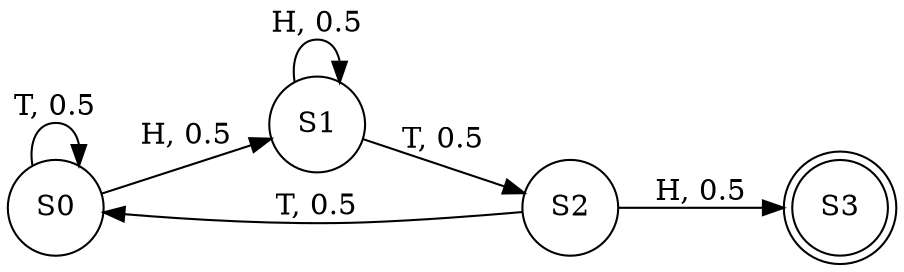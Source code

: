 digraph MarkovChain {
    rankdir=LR;
    node [shape=circle];
    
    S0 -> S0 [label="T, 0.5"];
    S0 -> S1 [label="H, 0.5"];
    S1 -> S1 [label="H, 0.5"];
    S1 -> S2 [label="T, 0.5"];
    S2 -> S0 [label="T, 0.5"];
    S2 -> S3 [label="H, 0.5"];
    
    S3 [shape=doublecircle]; // absorbing state
}
